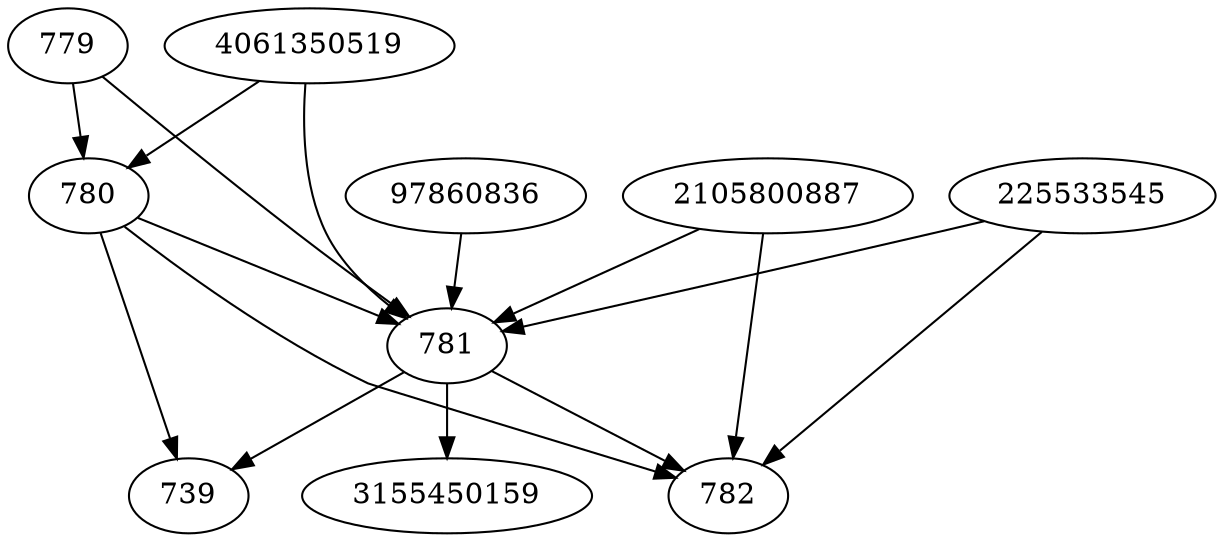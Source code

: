 strict digraph  {
739;
97860836;
225533545;
779;
780;
781;
782;
3155450159;
4061350519;
2105800887;
97860836 -> 781;
225533545 -> 781;
225533545 -> 782;
779 -> 780;
779 -> 781;
780 -> 739;
780 -> 781;
780 -> 782;
781 -> 782;
781 -> 739;
781 -> 3155450159;
4061350519 -> 781;
4061350519 -> 780;
2105800887 -> 781;
2105800887 -> 782;
}
